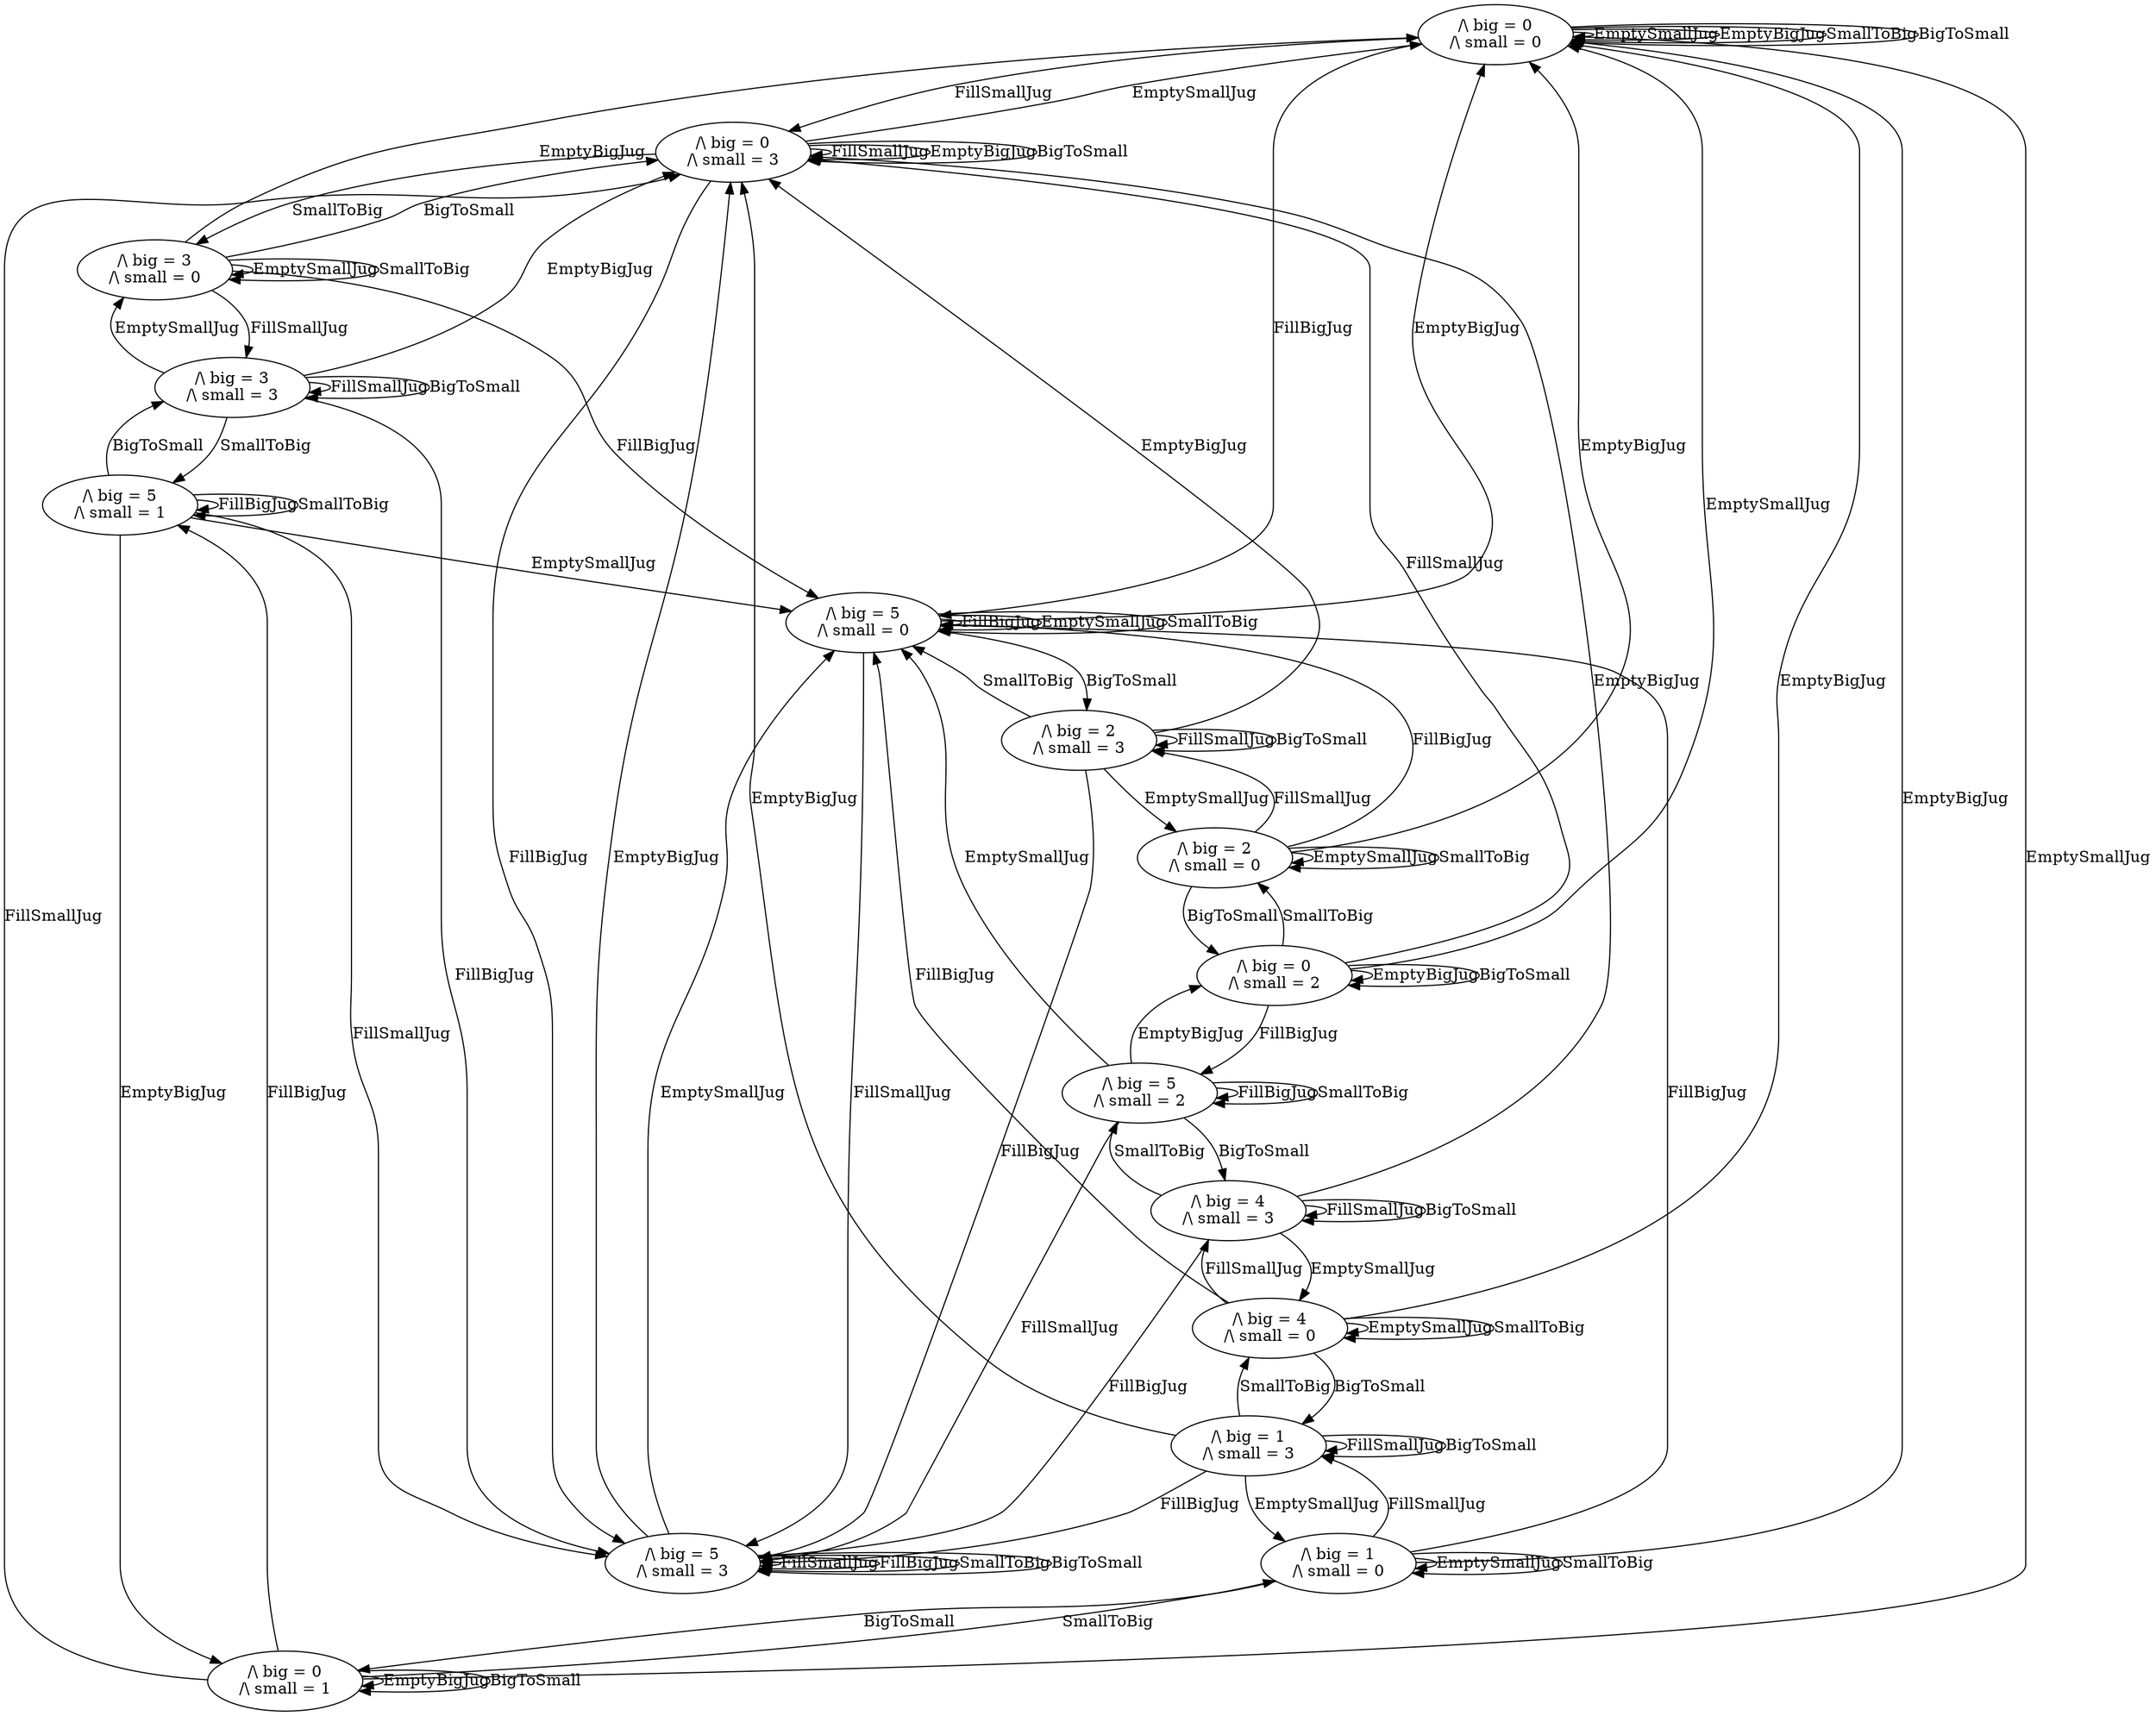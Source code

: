 digraph DieHard {
"/\\ big = 0
/\\ small = 0
" -> "/\\ big = 0
/\\ small = 3
" [label="FillSmallJug"];
"/\\ big = 0
/\\ small = 0
" -> "/\\ big = 5
/\\ small = 0
" [label="FillBigJug"];
"/\\ big = 0
/\\ small = 0
" -> "/\\ big = 0
/\\ small = 0
" [label="EmptySmallJug"];
"/\\ big = 0
/\\ small = 0
" -> "/\\ big = 0
/\\ small = 0
" [label="EmptyBigJug"];
"/\\ big = 0
/\\ small = 0
" -> "/\\ big = 0
/\\ small = 0
" [label="SmallToBig"];
"/\\ big = 0
/\\ small = 0
" -> "/\\ big = 0
/\\ small = 0
" [label="BigToSmall"];
"/\\ big = 0
/\\ small = 3
" -> "/\\ big = 0
/\\ small = 3
" [label="FillSmallJug"];
"/\\ big = 0
/\\ small = 3
" -> "/\\ big = 5
/\\ small = 3
" [label="FillBigJug"];
"/\\ big = 0
/\\ small = 3
" -> "/\\ big = 0
/\\ small = 0
" [label="EmptySmallJug"];
"/\\ big = 0
/\\ small = 3
" -> "/\\ big = 0
/\\ small = 3
" [label="EmptyBigJug"];
"/\\ big = 0
/\\ small = 3
" -> "/\\ big = 3
/\\ small = 0
" [label="SmallToBig"];
"/\\ big = 0
/\\ small = 3
" -> "/\\ big = 0
/\\ small = 3
" [label="BigToSmall"];
"/\\ big = 5
/\\ small = 0
" -> "/\\ big = 5
/\\ small = 3
" [label="FillSmallJug"];
"/\\ big = 5
/\\ small = 0
" -> "/\\ big = 5
/\\ small = 0
" [label="FillBigJug"];
"/\\ big = 5
/\\ small = 0
" -> "/\\ big = 5
/\\ small = 0
" [label="EmptySmallJug"];
"/\\ big = 5
/\\ small = 0
" -> "/\\ big = 0
/\\ small = 0
" [label="EmptyBigJug"];
"/\\ big = 5
/\\ small = 0
" -> "/\\ big = 5
/\\ small = 0
" [label="SmallToBig"];
"/\\ big = 5
/\\ small = 0
" -> "/\\ big = 2
/\\ small = 3
" [label="BigToSmall"];
"/\\ big = 5
/\\ small = 3
" -> "/\\ big = 5
/\\ small = 3
" [label="FillSmallJug"];
"/\\ big = 5
/\\ small = 3
" -> "/\\ big = 5
/\\ small = 3
" [label="FillBigJug"];
"/\\ big = 5
/\\ small = 3
" -> "/\\ big = 5
/\\ small = 0
" [label="EmptySmallJug"];
"/\\ big = 5
/\\ small = 3
" -> "/\\ big = 0
/\\ small = 3
" [label="EmptyBigJug"];
"/\\ big = 5
/\\ small = 3
" -> "/\\ big = 5
/\\ small = 3
" [label="SmallToBig"];
"/\\ big = 5
/\\ small = 3
" -> "/\\ big = 5
/\\ small = 3
" [label="BigToSmall"];
"/\\ big = 3
/\\ small = 0
" -> "/\\ big = 3
/\\ small = 3
" [label="FillSmallJug"];
"/\\ big = 3
/\\ small = 0
" -> "/\\ big = 5
/\\ small = 0
" [label="FillBigJug"];
"/\\ big = 3
/\\ small = 0
" -> "/\\ big = 3
/\\ small = 0
" [label="EmptySmallJug"];
"/\\ big = 3
/\\ small = 0
" -> "/\\ big = 0
/\\ small = 0
" [label="EmptyBigJug"];
"/\\ big = 3
/\\ small = 0
" -> "/\\ big = 3
/\\ small = 0
" [label="SmallToBig"];
"/\\ big = 3
/\\ small = 0
" -> "/\\ big = 0
/\\ small = 3
" [label="BigToSmall"];
"/\\ big = 2
/\\ small = 3
" -> "/\\ big = 2
/\\ small = 3
" [label="FillSmallJug"];
"/\\ big = 2
/\\ small = 3
" -> "/\\ big = 5
/\\ small = 3
" [label="FillBigJug"];
"/\\ big = 2
/\\ small = 3
" -> "/\\ big = 2
/\\ small = 0
" [label="EmptySmallJug"];
"/\\ big = 2
/\\ small = 3
" -> "/\\ big = 0
/\\ small = 3
" [label="EmptyBigJug"];
"/\\ big = 2
/\\ small = 3
" -> "/\\ big = 5
/\\ small = 0
" [label="SmallToBig"];
"/\\ big = 2
/\\ small = 3
" -> "/\\ big = 2
/\\ small = 3
" [label="BigToSmall"];
"/\\ big = 3
/\\ small = 3
" -> "/\\ big = 3
/\\ small = 3
" [label="FillSmallJug"];
"/\\ big = 3
/\\ small = 3
" -> "/\\ big = 5
/\\ small = 3
" [label="FillBigJug"];
"/\\ big = 3
/\\ small = 3
" -> "/\\ big = 3
/\\ small = 0
" [label="EmptySmallJug"];
"/\\ big = 3
/\\ small = 3
" -> "/\\ big = 0
/\\ small = 3
" [label="EmptyBigJug"];
"/\\ big = 3
/\\ small = 3
" -> "/\\ big = 5
/\\ small = 1
" [label="SmallToBig"];
"/\\ big = 3
/\\ small = 3
" -> "/\\ big = 3
/\\ small = 3
" [label="BigToSmall"];
"/\\ big = 2
/\\ small = 0
" -> "/\\ big = 2
/\\ small = 3
" [label="FillSmallJug"];
"/\\ big = 2
/\\ small = 0
" -> "/\\ big = 5
/\\ small = 0
" [label="FillBigJug"];
"/\\ big = 2
/\\ small = 0
" -> "/\\ big = 2
/\\ small = 0
" [label="EmptySmallJug"];
"/\\ big = 2
/\\ small = 0
" -> "/\\ big = 0
/\\ small = 0
" [label="EmptyBigJug"];
"/\\ big = 2
/\\ small = 0
" -> "/\\ big = 2
/\\ small = 0
" [label="SmallToBig"];
"/\\ big = 2
/\\ small = 0
" -> "/\\ big = 0
/\\ small = 2
" [label="BigToSmall"];
"/\\ big = 5
/\\ small = 1
" -> "/\\ big = 5
/\\ small = 3
" [label="FillSmallJug"];
"/\\ big = 5
/\\ small = 1
" -> "/\\ big = 5
/\\ small = 1
" [label="FillBigJug"];
"/\\ big = 5
/\\ small = 1
" -> "/\\ big = 5
/\\ small = 0
" [label="EmptySmallJug"];
"/\\ big = 5
/\\ small = 1
" -> "/\\ big = 0
/\\ small = 1
" [label="EmptyBigJug"];
"/\\ big = 5
/\\ small = 1
" -> "/\\ big = 5
/\\ small = 1
" [label="SmallToBig"];
"/\\ big = 5
/\\ small = 1
" -> "/\\ big = 3
/\\ small = 3
" [label="BigToSmall"];
"/\\ big = 0
/\\ small = 2
" -> "/\\ big = 0
/\\ small = 3
" [label="FillSmallJug"];
"/\\ big = 0
/\\ small = 2
" -> "/\\ big = 5
/\\ small = 2
" [label="FillBigJug"];
"/\\ big = 0
/\\ small = 2
" -> "/\\ big = 0
/\\ small = 0
" [label="EmptySmallJug"];
"/\\ big = 0
/\\ small = 2
" -> "/\\ big = 0
/\\ small = 2
" [label="EmptyBigJug"];
"/\\ big = 0
/\\ small = 2
" -> "/\\ big = 2
/\\ small = 0
" [label="SmallToBig"];
"/\\ big = 0
/\\ small = 2
" -> "/\\ big = 0
/\\ small = 2
" [label="BigToSmall"];
"/\\ big = 0
/\\ small = 1
" -> "/\\ big = 0
/\\ small = 3
" [label="FillSmallJug"];
"/\\ big = 0
/\\ small = 1
" -> "/\\ big = 5
/\\ small = 1
" [label="FillBigJug"];
"/\\ big = 0
/\\ small = 1
" -> "/\\ big = 0
/\\ small = 0
" [label="EmptySmallJug"];
"/\\ big = 0
/\\ small = 1
" -> "/\\ big = 0
/\\ small = 1
" [label="EmptyBigJug"];
"/\\ big = 0
/\\ small = 1
" -> "/\\ big = 1
/\\ small = 0
" [label="SmallToBig"];
"/\\ big = 0
/\\ small = 1
" -> "/\\ big = 0
/\\ small = 1
" [label="BigToSmall"];
"/\\ big = 5
/\\ small = 2
" -> "/\\ big = 5
/\\ small = 3
" [label="FillSmallJug"];
"/\\ big = 5
/\\ small = 2
" -> "/\\ big = 5
/\\ small = 2
" [label="FillBigJug"];
"/\\ big = 5
/\\ small = 2
" -> "/\\ big = 5
/\\ small = 0
" [label="EmptySmallJug"];
"/\\ big = 5
/\\ small = 2
" -> "/\\ big = 0
/\\ small = 2
" [label="EmptyBigJug"];
"/\\ big = 5
/\\ small = 2
" -> "/\\ big = 5
/\\ small = 2
" [label="SmallToBig"];
"/\\ big = 5
/\\ small = 2
" -> "/\\ big = 4
/\\ small = 3
" [label="BigToSmall"];
"/\\ big = 1
/\\ small = 0
" -> "/\\ big = 1
/\\ small = 3
" [label="FillSmallJug"];
"/\\ big = 1
/\\ small = 0
" -> "/\\ big = 5
/\\ small = 0
" [label="FillBigJug"];
"/\\ big = 1
/\\ small = 0
" -> "/\\ big = 1
/\\ small = 0
" [label="EmptySmallJug"];
"/\\ big = 1
/\\ small = 0
" -> "/\\ big = 0
/\\ small = 0
" [label="EmptyBigJug"];
"/\\ big = 1
/\\ small = 0
" -> "/\\ big = 1
/\\ small = 0
" [label="SmallToBig"];
"/\\ big = 1
/\\ small = 0
" -> "/\\ big = 0
/\\ small = 1
" [label="BigToSmall"];
"/\\ big = 4
/\\ small = 3
" -> "/\\ big = 4
/\\ small = 3
" [label="FillSmallJug"];
"/\\ big = 4
/\\ small = 3
" -> "/\\ big = 5
/\\ small = 3
" [label="FillBigJug"];
"/\\ big = 4
/\\ small = 3
" -> "/\\ big = 4
/\\ small = 0
" [label="EmptySmallJug"];
"/\\ big = 4
/\\ small = 3
" -> "/\\ big = 0
/\\ small = 3
" [label="EmptyBigJug"];
"/\\ big = 4
/\\ small = 3
" -> "/\\ big = 5
/\\ small = 2
" [label="SmallToBig"];
"/\\ big = 4
/\\ small = 3
" -> "/\\ big = 4
/\\ small = 3
" [label="BigToSmall"];
"/\\ big = 1
/\\ small = 3
" -> "/\\ big = 1
/\\ small = 3
" [label="FillSmallJug"];
"/\\ big = 1
/\\ small = 3
" -> "/\\ big = 5
/\\ small = 3
" [label="FillBigJug"];
"/\\ big = 1
/\\ small = 3
" -> "/\\ big = 1
/\\ small = 0
" [label="EmptySmallJug"];
"/\\ big = 1
/\\ small = 3
" -> "/\\ big = 0
/\\ small = 3
" [label="EmptyBigJug"];
"/\\ big = 1
/\\ small = 3
" -> "/\\ big = 4
/\\ small = 0
" [label="SmallToBig"];
"/\\ big = 1
/\\ small = 3
" -> "/\\ big = 1
/\\ small = 3
" [label="BigToSmall"];
"/\\ big = 4
/\\ small = 0
" -> "/\\ big = 4
/\\ small = 3
" [label="FillSmallJug"];
"/\\ big = 4
/\\ small = 0
" -> "/\\ big = 5
/\\ small = 0
" [label="FillBigJug"];
"/\\ big = 4
/\\ small = 0
" -> "/\\ big = 4
/\\ small = 0
" [label="EmptySmallJug"];
"/\\ big = 4
/\\ small = 0
" -> "/\\ big = 0
/\\ small = 0
" [label="EmptyBigJug"];
"/\\ big = 4
/\\ small = 0
" -> "/\\ big = 4
/\\ small = 0
" [label="SmallToBig"];
"/\\ big = 4
/\\ small = 0
" -> "/\\ big = 1
/\\ small = 3
" [label="BigToSmall"];
}
